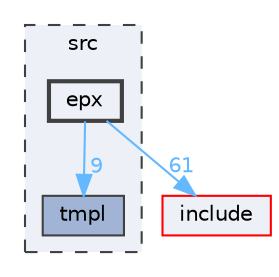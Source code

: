 digraph "src/epx"
{
 // LATEX_PDF_SIZE
  bgcolor="transparent";
  edge [fontname=Helvetica,fontsize=10,labelfontname=Helvetica,labelfontsize=10];
  node [fontname=Helvetica,fontsize=10,shape=box,height=0.2,width=0.4];
  compound=true
  subgraph clusterdir_68267d1309a1af8e8297ef4c3efbcdba {
    graph [ bgcolor="#edf0f7", pencolor="grey25", label="src", fontname=Helvetica,fontsize=10 style="filled,dashed", URL="dir_68267d1309a1af8e8297ef4c3efbcdba.html",tooltip=""]
  dir_c36e9c308980bdbd6d8cd23a96e48846 [label="tmpl", fillcolor="#a2b4d6", color="grey25", style="filled", URL="dir_c36e9c308980bdbd6d8cd23a96e48846.html",tooltip=""];
  dir_12c9815667baad2c204a8f4ffdfae3aa [label="epx", fillcolor="#edf0f7", color="grey25", style="filled,bold", URL="dir_12c9815667baad2c204a8f4ffdfae3aa.html",tooltip=""];
  }
  dir_d44c64559bbebec7f509842c48db8b23 [label="include", fillcolor="#edf0f7", color="red", style="filled", URL="dir_d44c64559bbebec7f509842c48db8b23.html",tooltip=""];
  dir_12c9815667baad2c204a8f4ffdfae3aa->dir_c36e9c308980bdbd6d8cd23a96e48846 [headlabel="9", labeldistance=1.5 headhref="dir_000008_000022.html" href="dir_000008_000022.html" color="steelblue1" fontcolor="steelblue1"];
  dir_12c9815667baad2c204a8f4ffdfae3aa->dir_d44c64559bbebec7f509842c48db8b23 [headlabel="61", labeldistance=1.5 headhref="dir_000008_000013.html" href="dir_000008_000013.html" color="steelblue1" fontcolor="steelblue1"];
}
